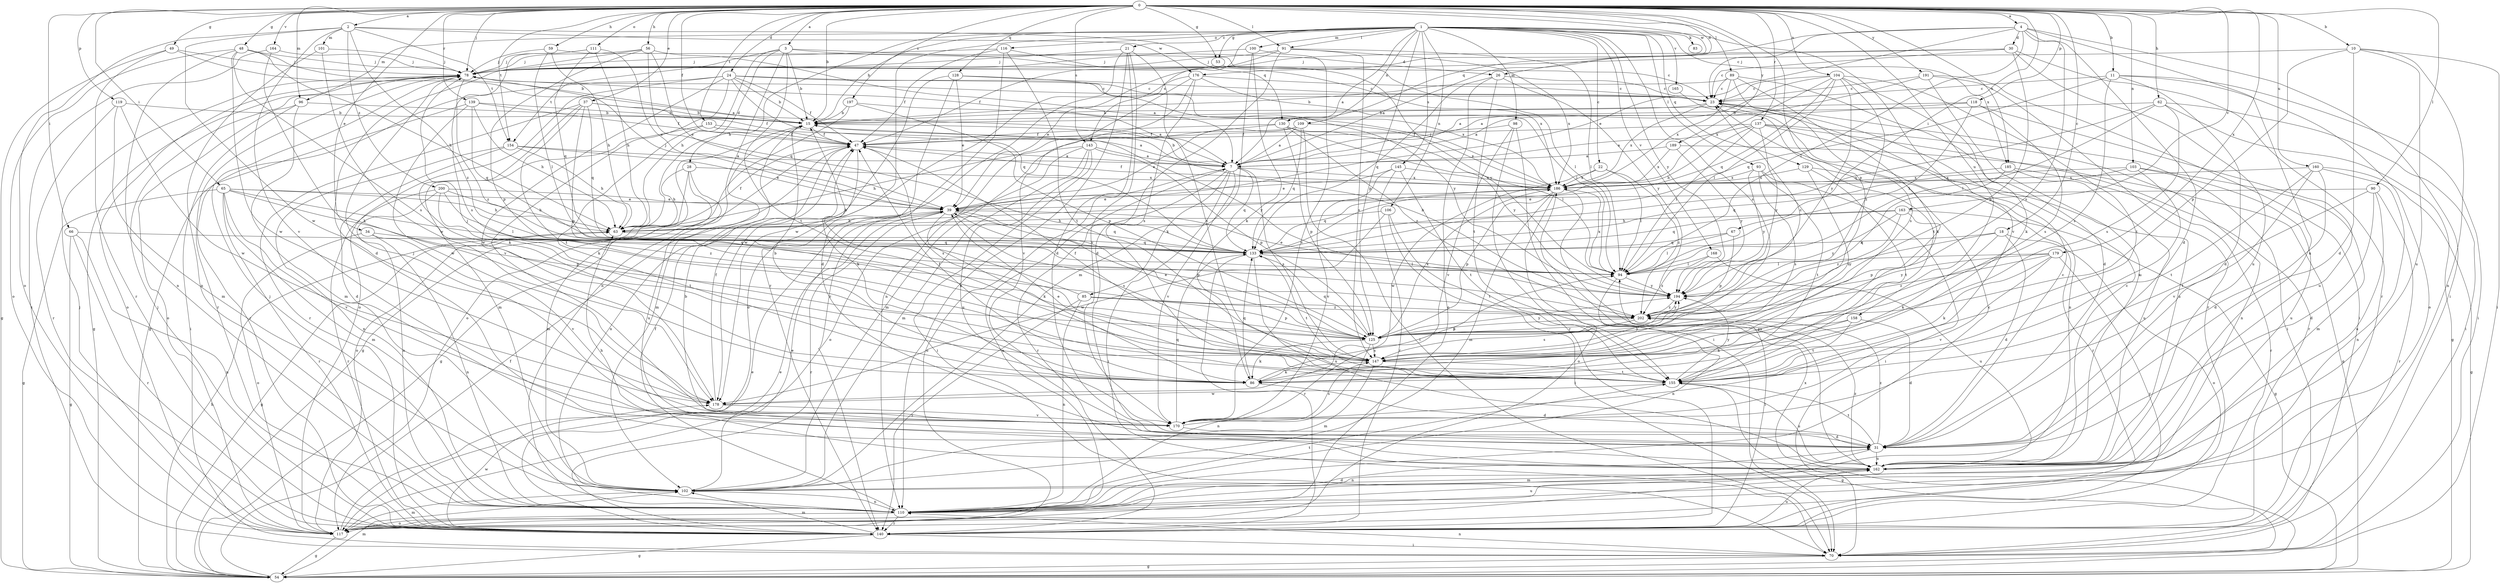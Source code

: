 strict digraph  {
0;
1;
2;
3;
4;
7;
10;
11;
15;
18;
21;
22;
23;
24;
26;
28;
30;
31;
34;
37;
39;
47;
48;
49;
53;
54;
56;
59;
62;
63;
65;
66;
67;
70;
78;
83;
85;
86;
89;
90;
91;
93;
94;
96;
98;
100;
101;
102;
103;
104;
106;
109;
110;
111;
116;
117;
118;
119;
125;
128;
129;
130;
133;
137;
139;
140;
143;
145;
147;
153;
154;
155;
158;
160;
162;
163;
164;
165;
168;
170;
176;
178;
179;
185;
186;
189;
191;
194;
197;
200;
202;
0 -> 2  [label=a];
0 -> 3  [label=a];
0 -> 4  [label=a];
0 -> 10  [label=b];
0 -> 11  [label=b];
0 -> 15  [label=b];
0 -> 18  [label=c];
0 -> 24  [label=d];
0 -> 26  [label=d];
0 -> 34  [label=e];
0 -> 37  [label=e];
0 -> 47  [label=f];
0 -> 48  [label=g];
0 -> 49  [label=g];
0 -> 53  [label=g];
0 -> 56  [label=h];
0 -> 59  [label=h];
0 -> 62  [label=h];
0 -> 65  [label=i];
0 -> 66  [label=i];
0 -> 67  [label=i];
0 -> 78  [label=j];
0 -> 89  [label=l];
0 -> 90  [label=l];
0 -> 91  [label=l];
0 -> 96  [label=m];
0 -> 103  [label=n];
0 -> 104  [label=n];
0 -> 111  [label=o];
0 -> 118  [label=p];
0 -> 119  [label=p];
0 -> 125  [label=p];
0 -> 128  [label=q];
0 -> 137  [label=r];
0 -> 139  [label=r];
0 -> 143  [label=s];
0 -> 153  [label=t];
0 -> 154  [label=t];
0 -> 158  [label=u];
0 -> 160  [label=u];
0 -> 163  [label=v];
0 -> 164  [label=v];
0 -> 176  [label=w];
0 -> 179  [label=x];
0 -> 185  [label=x];
0 -> 189  [label=y];
0 -> 191  [label=y];
0 -> 197  [label=z];
1 -> 7  [label=a];
1 -> 15  [label=b];
1 -> 21  [label=c];
1 -> 22  [label=c];
1 -> 53  [label=g];
1 -> 63  [label=h];
1 -> 83  [label=k];
1 -> 91  [label=l];
1 -> 93  [label=l];
1 -> 96  [label=m];
1 -> 98  [label=m];
1 -> 100  [label=m];
1 -> 106  [label=n];
1 -> 109  [label=n];
1 -> 116  [label=o];
1 -> 125  [label=p];
1 -> 129  [label=q];
1 -> 140  [label=r];
1 -> 143  [label=s];
1 -> 145  [label=s];
1 -> 147  [label=s];
1 -> 165  [label=v];
1 -> 168  [label=v];
1 -> 170  [label=v];
1 -> 185  [label=x];
1 -> 194  [label=y];
2 -> 101  [label=m];
2 -> 117  [label=o];
2 -> 130  [label=q];
2 -> 154  [label=t];
2 -> 170  [label=v];
2 -> 176  [label=w];
2 -> 178  [label=w];
2 -> 200  [label=z];
2 -> 202  [label=z];
3 -> 15  [label=b];
3 -> 26  [label=d];
3 -> 28  [label=d];
3 -> 63  [label=h];
3 -> 110  [label=n];
3 -> 154  [label=t];
3 -> 155  [label=t];
3 -> 186  [label=x];
4 -> 23  [label=c];
4 -> 30  [label=d];
4 -> 31  [label=d];
4 -> 39  [label=e];
4 -> 70  [label=i];
4 -> 94  [label=l];
4 -> 130  [label=q];
4 -> 147  [label=s];
4 -> 162  [label=u];
7 -> 15  [label=b];
7 -> 70  [label=i];
7 -> 85  [label=k];
7 -> 117  [label=o];
7 -> 133  [label=q];
7 -> 140  [label=r];
7 -> 147  [label=s];
7 -> 170  [label=v];
7 -> 186  [label=x];
10 -> 31  [label=d];
10 -> 70  [label=i];
10 -> 78  [label=j];
10 -> 110  [label=n];
10 -> 125  [label=p];
10 -> 162  [label=u];
11 -> 23  [label=c];
11 -> 31  [label=d];
11 -> 70  [label=i];
11 -> 117  [label=o];
11 -> 133  [label=q];
11 -> 147  [label=s];
15 -> 47  [label=f];
15 -> 54  [label=g];
15 -> 102  [label=m];
15 -> 194  [label=y];
18 -> 31  [label=d];
18 -> 86  [label=k];
18 -> 117  [label=o];
18 -> 133  [label=q];
18 -> 194  [label=y];
21 -> 31  [label=d];
21 -> 78  [label=j];
21 -> 110  [label=n];
21 -> 155  [label=t];
21 -> 170  [label=v];
21 -> 178  [label=w];
22 -> 94  [label=l];
22 -> 178  [label=w];
22 -> 186  [label=x];
22 -> 202  [label=z];
23 -> 15  [label=b];
23 -> 70  [label=i];
23 -> 110  [label=n];
23 -> 186  [label=x];
24 -> 15  [label=b];
24 -> 23  [label=c];
24 -> 47  [label=f];
24 -> 54  [label=g];
24 -> 117  [label=o];
24 -> 133  [label=q];
24 -> 170  [label=v];
24 -> 178  [label=w];
24 -> 186  [label=x];
26 -> 23  [label=c];
26 -> 117  [label=o];
26 -> 133  [label=q];
26 -> 155  [label=t];
26 -> 194  [label=y];
28 -> 63  [label=h];
28 -> 102  [label=m];
28 -> 117  [label=o];
28 -> 162  [label=u];
28 -> 186  [label=x];
30 -> 7  [label=a];
30 -> 23  [label=c];
30 -> 78  [label=j];
30 -> 125  [label=p];
30 -> 140  [label=r];
30 -> 162  [label=u];
31 -> 23  [label=c];
31 -> 110  [label=n];
31 -> 155  [label=t];
31 -> 162  [label=u];
31 -> 202  [label=z];
34 -> 110  [label=n];
34 -> 117  [label=o];
34 -> 133  [label=q];
34 -> 170  [label=v];
37 -> 15  [label=b];
37 -> 47  [label=f];
37 -> 86  [label=k];
37 -> 125  [label=p];
37 -> 133  [label=q];
37 -> 140  [label=r];
37 -> 155  [label=t];
39 -> 63  [label=h];
39 -> 78  [label=j];
39 -> 86  [label=k];
39 -> 125  [label=p];
39 -> 133  [label=q];
39 -> 140  [label=r];
39 -> 147  [label=s];
47 -> 7  [label=a];
47 -> 54  [label=g];
47 -> 86  [label=k];
47 -> 110  [label=n];
47 -> 147  [label=s];
48 -> 15  [label=b];
48 -> 63  [label=h];
48 -> 78  [label=j];
48 -> 110  [label=n];
48 -> 117  [label=o];
48 -> 147  [label=s];
48 -> 178  [label=w];
49 -> 7  [label=a];
49 -> 54  [label=g];
49 -> 78  [label=j];
49 -> 140  [label=r];
53 -> 47  [label=f];
53 -> 94  [label=l];
54 -> 47  [label=f];
54 -> 63  [label=h];
54 -> 102  [label=m];
54 -> 186  [label=x];
56 -> 7  [label=a];
56 -> 31  [label=d];
56 -> 39  [label=e];
56 -> 78  [label=j];
56 -> 125  [label=p];
56 -> 133  [label=q];
59 -> 23  [label=c];
59 -> 63  [label=h];
59 -> 78  [label=j];
59 -> 94  [label=l];
62 -> 15  [label=b];
62 -> 54  [label=g];
62 -> 70  [label=i];
62 -> 94  [label=l];
62 -> 133  [label=q];
62 -> 147  [label=s];
63 -> 47  [label=f];
63 -> 54  [label=g];
63 -> 133  [label=q];
65 -> 39  [label=e];
65 -> 54  [label=g];
65 -> 63  [label=h];
65 -> 94  [label=l];
65 -> 102  [label=m];
65 -> 125  [label=p];
65 -> 140  [label=r];
65 -> 170  [label=v];
66 -> 54  [label=g];
66 -> 110  [label=n];
66 -> 133  [label=q];
66 -> 140  [label=r];
67 -> 94  [label=l];
67 -> 125  [label=p];
67 -> 133  [label=q];
70 -> 54  [label=g];
70 -> 110  [label=n];
78 -> 23  [label=c];
78 -> 54  [label=g];
78 -> 117  [label=o];
78 -> 140  [label=r];
78 -> 202  [label=z];
85 -> 15  [label=b];
85 -> 110  [label=n];
85 -> 125  [label=p];
85 -> 140  [label=r];
85 -> 202  [label=z];
86 -> 15  [label=b];
86 -> 31  [label=d];
86 -> 47  [label=f];
86 -> 94  [label=l];
86 -> 133  [label=q];
89 -> 15  [label=b];
89 -> 23  [label=c];
89 -> 31  [label=d];
89 -> 86  [label=k];
89 -> 147  [label=s];
89 -> 186  [label=x];
90 -> 31  [label=d];
90 -> 39  [label=e];
90 -> 140  [label=r];
90 -> 155  [label=t];
90 -> 162  [label=u];
91 -> 31  [label=d];
91 -> 39  [label=e];
91 -> 78  [label=j];
91 -> 94  [label=l];
91 -> 147  [label=s];
91 -> 186  [label=x];
93 -> 70  [label=i];
93 -> 147  [label=s];
93 -> 155  [label=t];
93 -> 186  [label=x];
93 -> 194  [label=y];
94 -> 39  [label=e];
94 -> 110  [label=n];
94 -> 186  [label=x];
94 -> 194  [label=y];
96 -> 15  [label=b];
96 -> 70  [label=i];
96 -> 102  [label=m];
96 -> 117  [label=o];
98 -> 47  [label=f];
98 -> 70  [label=i];
98 -> 140  [label=r];
98 -> 170  [label=v];
100 -> 78  [label=j];
100 -> 86  [label=k];
100 -> 102  [label=m];
100 -> 170  [label=v];
101 -> 78  [label=j];
101 -> 110  [label=n];
101 -> 178  [label=w];
102 -> 39  [label=e];
102 -> 110  [label=n];
103 -> 102  [label=m];
103 -> 133  [label=q];
103 -> 155  [label=t];
103 -> 162  [label=u];
103 -> 186  [label=x];
104 -> 7  [label=a];
104 -> 23  [label=c];
104 -> 86  [label=k];
104 -> 94  [label=l];
104 -> 133  [label=q];
104 -> 155  [label=t];
104 -> 186  [label=x];
104 -> 194  [label=y];
104 -> 202  [label=z];
106 -> 63  [label=h];
106 -> 70  [label=i];
106 -> 155  [label=t];
106 -> 178  [label=w];
109 -> 7  [label=a];
109 -> 39  [label=e];
109 -> 47  [label=f];
109 -> 70  [label=i];
109 -> 133  [label=q];
109 -> 186  [label=x];
110 -> 23  [label=c];
110 -> 31  [label=d];
110 -> 47  [label=f];
110 -> 78  [label=j];
110 -> 117  [label=o];
110 -> 140  [label=r];
110 -> 155  [label=t];
110 -> 162  [label=u];
111 -> 39  [label=e];
111 -> 63  [label=h];
111 -> 78  [label=j];
111 -> 133  [label=q];
111 -> 147  [label=s];
116 -> 47  [label=f];
116 -> 78  [label=j];
116 -> 140  [label=r];
116 -> 155  [label=t];
116 -> 194  [label=y];
117 -> 7  [label=a];
117 -> 39  [label=e];
117 -> 54  [label=g];
117 -> 78  [label=j];
117 -> 102  [label=m];
118 -> 7  [label=a];
118 -> 15  [label=b];
118 -> 94  [label=l];
118 -> 147  [label=s];
118 -> 162  [label=u];
119 -> 15  [label=b];
119 -> 102  [label=m];
119 -> 140  [label=r];
119 -> 178  [label=w];
125 -> 39  [label=e];
125 -> 86  [label=k];
125 -> 110  [label=n];
125 -> 133  [label=q];
125 -> 147  [label=s];
125 -> 186  [label=x];
125 -> 194  [label=y];
128 -> 23  [label=c];
128 -> 31  [label=d];
128 -> 39  [label=e];
128 -> 178  [label=w];
128 -> 194  [label=y];
129 -> 140  [label=r];
129 -> 147  [label=s];
129 -> 155  [label=t];
129 -> 186  [label=x];
130 -> 47  [label=f];
130 -> 94  [label=l];
130 -> 102  [label=m];
130 -> 125  [label=p];
130 -> 194  [label=y];
130 -> 202  [label=z];
133 -> 94  [label=l];
133 -> 140  [label=r];
133 -> 155  [label=t];
133 -> 162  [label=u];
137 -> 7  [label=a];
137 -> 47  [label=f];
137 -> 63  [label=h];
137 -> 94  [label=l];
137 -> 110  [label=n];
137 -> 140  [label=r];
137 -> 162  [label=u];
137 -> 194  [label=y];
139 -> 15  [label=b];
139 -> 47  [label=f];
139 -> 63  [label=h];
139 -> 133  [label=q];
139 -> 140  [label=r];
139 -> 178  [label=w];
140 -> 39  [label=e];
140 -> 54  [label=g];
140 -> 70  [label=i];
140 -> 78  [label=j];
140 -> 94  [label=l];
140 -> 102  [label=m];
140 -> 162  [label=u];
140 -> 178  [label=w];
143 -> 7  [label=a];
143 -> 63  [label=h];
143 -> 70  [label=i];
143 -> 102  [label=m];
143 -> 117  [label=o];
143 -> 125  [label=p];
143 -> 162  [label=u];
145 -> 39  [label=e];
145 -> 140  [label=r];
145 -> 155  [label=t];
145 -> 170  [label=v];
145 -> 186  [label=x];
147 -> 47  [label=f];
147 -> 78  [label=j];
147 -> 86  [label=k];
147 -> 102  [label=m];
147 -> 155  [label=t];
147 -> 194  [label=y];
153 -> 7  [label=a];
153 -> 47  [label=f];
153 -> 86  [label=k];
153 -> 102  [label=m];
154 -> 7  [label=a];
154 -> 31  [label=d];
154 -> 39  [label=e];
154 -> 63  [label=h];
154 -> 110  [label=n];
155 -> 39  [label=e];
155 -> 54  [label=g];
155 -> 162  [label=u];
155 -> 178  [label=w];
155 -> 194  [label=y];
158 -> 31  [label=d];
158 -> 86  [label=k];
158 -> 125  [label=p];
158 -> 155  [label=t];
160 -> 31  [label=d];
160 -> 54  [label=g];
160 -> 110  [label=n];
160 -> 155  [label=t];
160 -> 170  [label=v];
160 -> 186  [label=x];
162 -> 15  [label=b];
162 -> 23  [label=c];
162 -> 63  [label=h];
162 -> 102  [label=m];
162 -> 202  [label=z];
163 -> 54  [label=g];
163 -> 63  [label=h];
163 -> 125  [label=p];
163 -> 133  [label=q];
163 -> 194  [label=y];
163 -> 202  [label=z];
164 -> 70  [label=i];
164 -> 78  [label=j];
164 -> 86  [label=k];
165 -> 155  [label=t];
168 -> 94  [label=l];
168 -> 162  [label=u];
168 -> 202  [label=z];
170 -> 31  [label=d];
170 -> 78  [label=j];
170 -> 133  [label=q];
170 -> 147  [label=s];
176 -> 23  [label=c];
176 -> 94  [label=l];
176 -> 110  [label=n];
176 -> 117  [label=o];
176 -> 147  [label=s];
176 -> 170  [label=v];
178 -> 47  [label=f];
178 -> 170  [label=v];
179 -> 86  [label=k];
179 -> 94  [label=l];
179 -> 140  [label=r];
179 -> 170  [label=v];
179 -> 194  [label=y];
179 -> 202  [label=z];
185 -> 140  [label=r];
185 -> 162  [label=u];
185 -> 186  [label=x];
185 -> 202  [label=z];
186 -> 39  [label=e];
186 -> 47  [label=f];
186 -> 78  [label=j];
186 -> 102  [label=m];
186 -> 117  [label=o];
186 -> 125  [label=p];
186 -> 133  [label=q];
186 -> 162  [label=u];
189 -> 7  [label=a];
189 -> 54  [label=g];
189 -> 186  [label=x];
189 -> 194  [label=y];
191 -> 7  [label=a];
191 -> 23  [label=c];
191 -> 70  [label=i];
191 -> 140  [label=r];
191 -> 162  [label=u];
194 -> 15  [label=b];
194 -> 202  [label=z];
197 -> 7  [label=a];
197 -> 15  [label=b];
197 -> 117  [label=o];
197 -> 125  [label=p];
200 -> 39  [label=e];
200 -> 63  [label=h];
200 -> 110  [label=n];
200 -> 140  [label=r];
200 -> 155  [label=t];
200 -> 202  [label=z];
202 -> 23  [label=c];
202 -> 125  [label=p];
202 -> 147  [label=s];
202 -> 194  [label=y];
}
